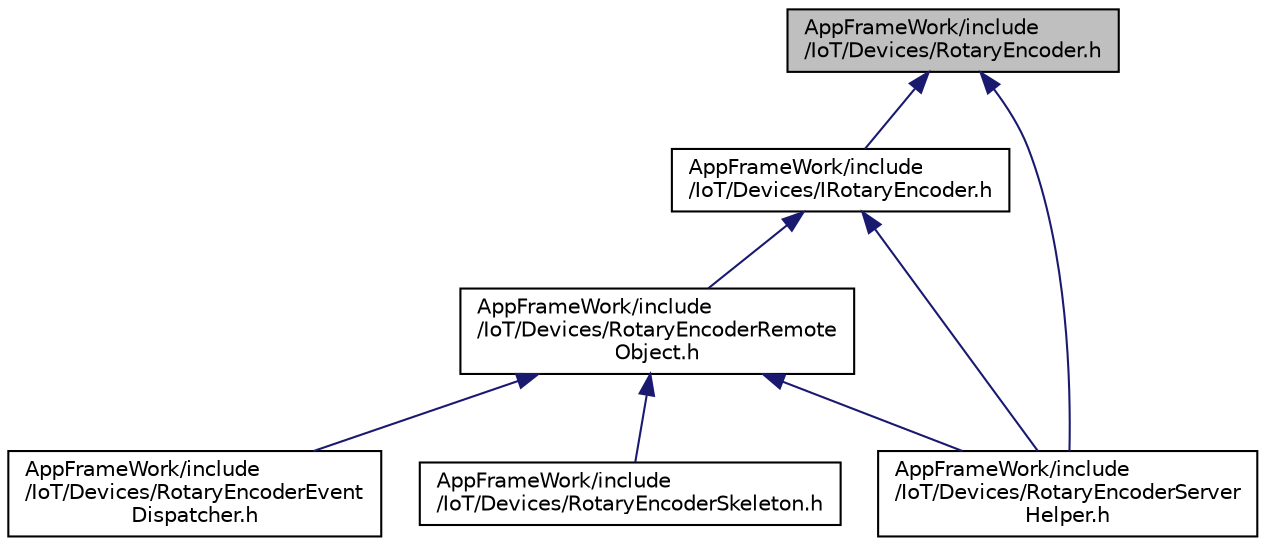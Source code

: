 digraph "AppFrameWork/include/IoT/Devices/RotaryEncoder.h"
{
 // LATEX_PDF_SIZE
  edge [fontname="Helvetica",fontsize="10",labelfontname="Helvetica",labelfontsize="10"];
  node [fontname="Helvetica",fontsize="10",shape=record];
  Node1 [label="AppFrameWork/include\l/IoT/Devices/RotaryEncoder.h",height=0.2,width=0.4,color="black", fillcolor="grey75", style="filled", fontcolor="black",tooltip=" "];
  Node1 -> Node2 [dir="back",color="midnightblue",fontsize="10",style="solid",fontname="Helvetica"];
  Node2 [label="AppFrameWork/include\l/IoT/Devices/IRotaryEncoder.h",height=0.2,width=0.4,color="black", fillcolor="white", style="filled",URL="$IRotaryEncoder_8h.html",tooltip=" "];
  Node2 -> Node3 [dir="back",color="midnightblue",fontsize="10",style="solid",fontname="Helvetica"];
  Node3 [label="AppFrameWork/include\l/IoT/Devices/RotaryEncoderRemote\lObject.h",height=0.2,width=0.4,color="black", fillcolor="white", style="filled",URL="$RotaryEncoderRemoteObject_8h.html",tooltip=" "];
  Node3 -> Node4 [dir="back",color="midnightblue",fontsize="10",style="solid",fontname="Helvetica"];
  Node4 [label="AppFrameWork/include\l/IoT/Devices/RotaryEncoderEvent\lDispatcher.h",height=0.2,width=0.4,color="black", fillcolor="white", style="filled",URL="$RotaryEncoderEventDispatcher_8h.html",tooltip=" "];
  Node3 -> Node5 [dir="back",color="midnightblue",fontsize="10",style="solid",fontname="Helvetica"];
  Node5 [label="AppFrameWork/include\l/IoT/Devices/RotaryEncoderServer\lHelper.h",height=0.2,width=0.4,color="black", fillcolor="white", style="filled",URL="$RotaryEncoderServerHelper_8h.html",tooltip=" "];
  Node3 -> Node6 [dir="back",color="midnightblue",fontsize="10",style="solid",fontname="Helvetica"];
  Node6 [label="AppFrameWork/include\l/IoT/Devices/RotaryEncoderSkeleton.h",height=0.2,width=0.4,color="black", fillcolor="white", style="filled",URL="$RotaryEncoderSkeleton_8h.html",tooltip=" "];
  Node2 -> Node5 [dir="back",color="midnightblue",fontsize="10",style="solid",fontname="Helvetica"];
  Node1 -> Node5 [dir="back",color="midnightblue",fontsize="10",style="solid",fontname="Helvetica"];
}
